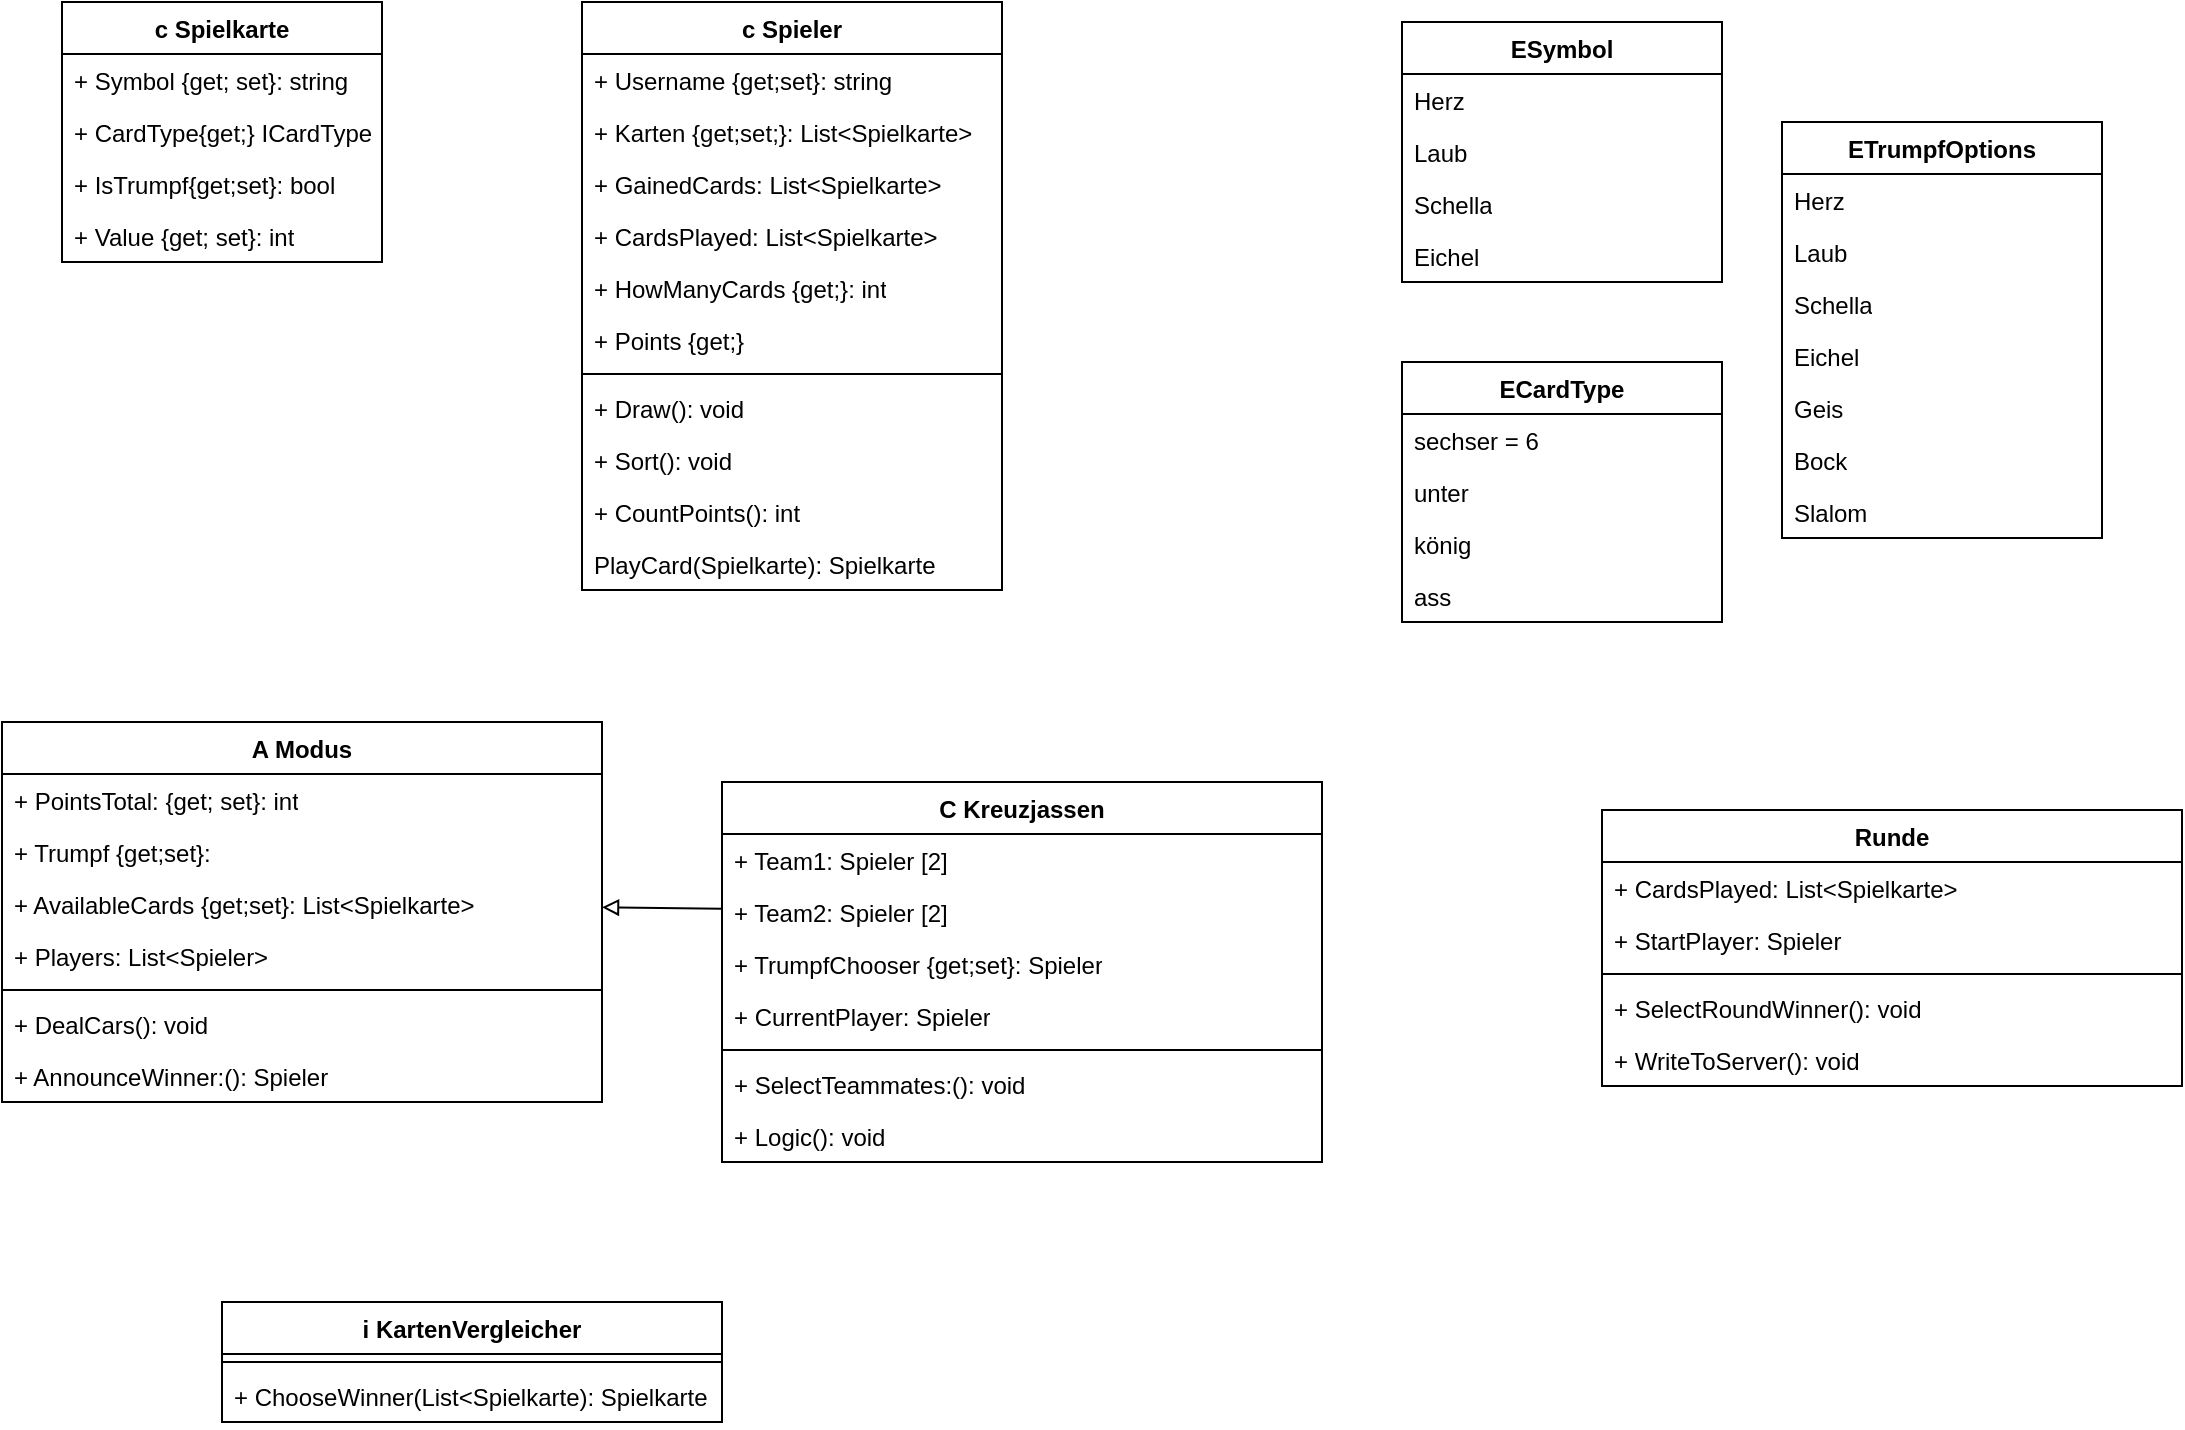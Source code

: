 <mxfile version="26.3.0">
  <diagram name="Seite-1" id="KdFtbL0tQrdP0kuD6Jm-">
    <mxGraphModel dx="1554" dy="815" grid="1" gridSize="10" guides="1" tooltips="1" connect="1" arrows="1" fold="1" page="1" pageScale="1" pageWidth="827" pageHeight="1169" math="0" shadow="0">
      <root>
        <mxCell id="0" />
        <mxCell id="1" parent="0" />
        <mxCell id="xB_lOl2x6gnZYD3-A-e6-1" value="c Spielkarte" style="swimlane;fontStyle=1;align=center;verticalAlign=top;childLayout=stackLayout;horizontal=1;startSize=26;horizontalStack=0;resizeParent=1;resizeParentMax=0;resizeLast=0;collapsible=1;marginBottom=0;whiteSpace=wrap;html=1;" parent="1" vertex="1">
          <mxGeometry x="70" y="70" width="160" height="130" as="geometry" />
        </mxCell>
        <mxCell id="xB_lOl2x6gnZYD3-A-e6-2" value="+ Symbol {get; set}: string" style="text;strokeColor=none;fillColor=none;align=left;verticalAlign=top;spacingLeft=4;spacingRight=4;overflow=hidden;rotatable=0;points=[[0,0.5],[1,0.5]];portConstraint=eastwest;whiteSpace=wrap;html=1;" parent="xB_lOl2x6gnZYD3-A-e6-1" vertex="1">
          <mxGeometry y="26" width="160" height="26" as="geometry" />
        </mxCell>
        <mxCell id="xB_lOl2x6gnZYD3-A-e6-6" value="+ CardType{get;} ICardType" style="text;strokeColor=none;fillColor=none;align=left;verticalAlign=top;spacingLeft=4;spacingRight=4;overflow=hidden;rotatable=0;points=[[0,0.5],[1,0.5]];portConstraint=eastwest;whiteSpace=wrap;html=1;" parent="xB_lOl2x6gnZYD3-A-e6-1" vertex="1">
          <mxGeometry y="52" width="160" height="26" as="geometry" />
        </mxCell>
        <mxCell id="xB_lOl2x6gnZYD3-A-e6-5" value="+ IsTrumpf{get;set}: bool" style="text;strokeColor=none;fillColor=none;align=left;verticalAlign=top;spacingLeft=4;spacingRight=4;overflow=hidden;rotatable=0;points=[[0,0.5],[1,0.5]];portConstraint=eastwest;whiteSpace=wrap;html=1;" parent="xB_lOl2x6gnZYD3-A-e6-1" vertex="1">
          <mxGeometry y="78" width="160" height="26" as="geometry" />
        </mxCell>
        <mxCell id="xB_lOl2x6gnZYD3-A-e6-7" value="+ Value {get; set}: int" style="text;strokeColor=none;fillColor=none;align=left;verticalAlign=top;spacingLeft=4;spacingRight=4;overflow=hidden;rotatable=0;points=[[0,0.5],[1,0.5]];portConstraint=eastwest;whiteSpace=wrap;html=1;" parent="xB_lOl2x6gnZYD3-A-e6-1" vertex="1">
          <mxGeometry y="104" width="160" height="26" as="geometry" />
        </mxCell>
        <mxCell id="xB_lOl2x6gnZYD3-A-e6-9" value="ECardType" style="swimlane;fontStyle=1;align=center;verticalAlign=top;childLayout=stackLayout;horizontal=1;startSize=26;horizontalStack=0;resizeParent=1;resizeParentMax=0;resizeLast=0;collapsible=1;marginBottom=0;whiteSpace=wrap;html=1;" parent="1" vertex="1">
          <mxGeometry x="740" y="250" width="160" height="130" as="geometry" />
        </mxCell>
        <mxCell id="xB_lOl2x6gnZYD3-A-e6-10" value="sechser = 6" style="text;strokeColor=none;fillColor=none;align=left;verticalAlign=top;spacingLeft=4;spacingRight=4;overflow=hidden;rotatable=0;points=[[0,0.5],[1,0.5]];portConstraint=eastwest;whiteSpace=wrap;html=1;" parent="xB_lOl2x6gnZYD3-A-e6-9" vertex="1">
          <mxGeometry y="26" width="160" height="26" as="geometry" />
        </mxCell>
        <mxCell id="xB_lOl2x6gnZYD3-A-e6-11" value="unter&amp;nbsp;" style="text;strokeColor=none;fillColor=none;align=left;verticalAlign=top;spacingLeft=4;spacingRight=4;overflow=hidden;rotatable=0;points=[[0,0.5],[1,0.5]];portConstraint=eastwest;whiteSpace=wrap;html=1;" parent="xB_lOl2x6gnZYD3-A-e6-9" vertex="1">
          <mxGeometry y="52" width="160" height="26" as="geometry" />
        </mxCell>
        <mxCell id="xB_lOl2x6gnZYD3-A-e6-12" value="könig" style="text;strokeColor=none;fillColor=none;align=left;verticalAlign=top;spacingLeft=4;spacingRight=4;overflow=hidden;rotatable=0;points=[[0,0.5],[1,0.5]];portConstraint=eastwest;whiteSpace=wrap;html=1;" parent="xB_lOl2x6gnZYD3-A-e6-9" vertex="1">
          <mxGeometry y="78" width="160" height="26" as="geometry" />
        </mxCell>
        <mxCell id="xB_lOl2x6gnZYD3-A-e6-13" value="ass" style="text;strokeColor=none;fillColor=none;align=left;verticalAlign=top;spacingLeft=4;spacingRight=4;overflow=hidden;rotatable=0;points=[[0,0.5],[1,0.5]];portConstraint=eastwest;whiteSpace=wrap;html=1;" parent="xB_lOl2x6gnZYD3-A-e6-9" vertex="1">
          <mxGeometry y="104" width="160" height="26" as="geometry" />
        </mxCell>
        <mxCell id="xB_lOl2x6gnZYD3-A-e6-17" value="c Spieler" style="swimlane;fontStyle=1;align=center;verticalAlign=top;childLayout=stackLayout;horizontal=1;startSize=26;horizontalStack=0;resizeParent=1;resizeParentMax=0;resizeLast=0;collapsible=1;marginBottom=0;whiteSpace=wrap;html=1;" parent="1" vertex="1">
          <mxGeometry x="330" y="70" width="210" height="294" as="geometry" />
        </mxCell>
        <mxCell id="xB_lOl2x6gnZYD3-A-e6-18" value="+ Username {get;set}: string" style="text;strokeColor=none;fillColor=none;align=left;verticalAlign=top;spacingLeft=4;spacingRight=4;overflow=hidden;rotatable=0;points=[[0,0.5],[1,0.5]];portConstraint=eastwest;whiteSpace=wrap;html=1;" parent="xB_lOl2x6gnZYD3-A-e6-17" vertex="1">
          <mxGeometry y="26" width="210" height="26" as="geometry" />
        </mxCell>
        <mxCell id="xB_lOl2x6gnZYD3-A-e6-19" value="+ Karten {get;set;}: List&amp;lt;Spielkarte&amp;gt;" style="text;strokeColor=none;fillColor=none;align=left;verticalAlign=top;spacingLeft=4;spacingRight=4;overflow=hidden;rotatable=0;points=[[0,0.5],[1,0.5]];portConstraint=eastwest;whiteSpace=wrap;html=1;" parent="xB_lOl2x6gnZYD3-A-e6-17" vertex="1">
          <mxGeometry y="52" width="210" height="26" as="geometry" />
        </mxCell>
        <mxCell id="xB_lOl2x6gnZYD3-A-e6-20" value="+ GainedCards: List&amp;lt;Spielkarte&amp;gt;" style="text;strokeColor=none;fillColor=none;align=left;verticalAlign=top;spacingLeft=4;spacingRight=4;overflow=hidden;rotatable=0;points=[[0,0.5],[1,0.5]];portConstraint=eastwest;whiteSpace=wrap;html=1;" parent="xB_lOl2x6gnZYD3-A-e6-17" vertex="1">
          <mxGeometry y="78" width="210" height="26" as="geometry" />
        </mxCell>
        <mxCell id="5-Kgagjg5fXvTq9gSlyS-2" value="+ CardsPlayed: List&amp;lt;Spielkarte&amp;gt;" style="text;strokeColor=none;fillColor=none;align=left;verticalAlign=top;spacingLeft=4;spacingRight=4;overflow=hidden;rotatable=0;points=[[0,0.5],[1,0.5]];portConstraint=eastwest;whiteSpace=wrap;html=1;" parent="xB_lOl2x6gnZYD3-A-e6-17" vertex="1">
          <mxGeometry y="104" width="210" height="26" as="geometry" />
        </mxCell>
        <mxCell id="xB_lOl2x6gnZYD3-A-e6-21" value="+ HowManyCards {get;}: int" style="text;strokeColor=none;fillColor=none;align=left;verticalAlign=top;spacingLeft=4;spacingRight=4;overflow=hidden;rotatable=0;points=[[0,0.5],[1,0.5]];portConstraint=eastwest;whiteSpace=wrap;html=1;" parent="xB_lOl2x6gnZYD3-A-e6-17" vertex="1">
          <mxGeometry y="130" width="210" height="26" as="geometry" />
        </mxCell>
        <mxCell id="xB_lOl2x6gnZYD3-A-e6-22" value="+ Points {get;}" style="text;strokeColor=none;fillColor=none;align=left;verticalAlign=top;spacingLeft=4;spacingRight=4;overflow=hidden;rotatable=0;points=[[0,0.5],[1,0.5]];portConstraint=eastwest;whiteSpace=wrap;html=1;" parent="xB_lOl2x6gnZYD3-A-e6-17" vertex="1">
          <mxGeometry y="156" width="210" height="26" as="geometry" />
        </mxCell>
        <mxCell id="xB_lOl2x6gnZYD3-A-e6-23" value="" style="line;strokeWidth=1;fillColor=none;align=left;verticalAlign=middle;spacingTop=-1;spacingLeft=3;spacingRight=3;rotatable=0;labelPosition=right;points=[];portConstraint=eastwest;strokeColor=inherit;" parent="xB_lOl2x6gnZYD3-A-e6-17" vertex="1">
          <mxGeometry y="182" width="210" height="8" as="geometry" />
        </mxCell>
        <mxCell id="xB_lOl2x6gnZYD3-A-e6-24" value="+ Draw(): void" style="text;strokeColor=none;fillColor=none;align=left;verticalAlign=top;spacingLeft=4;spacingRight=4;overflow=hidden;rotatable=0;points=[[0,0.5],[1,0.5]];portConstraint=eastwest;whiteSpace=wrap;html=1;" parent="xB_lOl2x6gnZYD3-A-e6-17" vertex="1">
          <mxGeometry y="190" width="210" height="26" as="geometry" />
        </mxCell>
        <mxCell id="rwgQ9wW-cowxynaKzohx-1" value="+ Sort(): void" style="text;strokeColor=none;fillColor=none;align=left;verticalAlign=top;spacingLeft=4;spacingRight=4;overflow=hidden;rotatable=0;points=[[0,0.5],[1,0.5]];portConstraint=eastwest;whiteSpace=wrap;html=1;" parent="xB_lOl2x6gnZYD3-A-e6-17" vertex="1">
          <mxGeometry y="216" width="210" height="26" as="geometry" />
        </mxCell>
        <mxCell id="3moNHpjca3D5VkXylJT--1" value="+ CountPoints(): int" style="text;strokeColor=none;fillColor=none;align=left;verticalAlign=top;spacingLeft=4;spacingRight=4;overflow=hidden;rotatable=0;points=[[0,0.5],[1,0.5]];portConstraint=eastwest;whiteSpace=wrap;html=1;" parent="xB_lOl2x6gnZYD3-A-e6-17" vertex="1">
          <mxGeometry y="242" width="210" height="26" as="geometry" />
        </mxCell>
        <mxCell id="rwgQ9wW-cowxynaKzohx-2" value="PlayCard(Spielkarte): Spielkarte" style="text;strokeColor=none;fillColor=none;align=left;verticalAlign=top;spacingLeft=4;spacingRight=4;overflow=hidden;rotatable=0;points=[[0,0.5],[1,0.5]];portConstraint=eastwest;whiteSpace=wrap;html=1;" parent="xB_lOl2x6gnZYD3-A-e6-17" vertex="1">
          <mxGeometry y="268" width="210" height="26" as="geometry" />
        </mxCell>
        <mxCell id="xB_lOl2x6gnZYD3-A-e6-25" value="ESymbol" style="swimlane;fontStyle=1;align=center;verticalAlign=top;childLayout=stackLayout;horizontal=1;startSize=26;horizontalStack=0;resizeParent=1;resizeParentMax=0;resizeLast=0;collapsible=1;marginBottom=0;whiteSpace=wrap;html=1;" parent="1" vertex="1">
          <mxGeometry x="740" y="80" width="160" height="130" as="geometry" />
        </mxCell>
        <mxCell id="xB_lOl2x6gnZYD3-A-e6-26" value="Herz" style="text;strokeColor=none;fillColor=none;align=left;verticalAlign=top;spacingLeft=4;spacingRight=4;overflow=hidden;rotatable=0;points=[[0,0.5],[1,0.5]];portConstraint=eastwest;whiteSpace=wrap;html=1;" parent="xB_lOl2x6gnZYD3-A-e6-25" vertex="1">
          <mxGeometry y="26" width="160" height="26" as="geometry" />
        </mxCell>
        <mxCell id="xB_lOl2x6gnZYD3-A-e6-27" value="Laub" style="text;strokeColor=none;fillColor=none;align=left;verticalAlign=top;spacingLeft=4;spacingRight=4;overflow=hidden;rotatable=0;points=[[0,0.5],[1,0.5]];portConstraint=eastwest;whiteSpace=wrap;html=1;" parent="xB_lOl2x6gnZYD3-A-e6-25" vertex="1">
          <mxGeometry y="52" width="160" height="26" as="geometry" />
        </mxCell>
        <mxCell id="xB_lOl2x6gnZYD3-A-e6-28" value="Schella" style="text;strokeColor=none;fillColor=none;align=left;verticalAlign=top;spacingLeft=4;spacingRight=4;overflow=hidden;rotatable=0;points=[[0,0.5],[1,0.5]];portConstraint=eastwest;whiteSpace=wrap;html=1;" parent="xB_lOl2x6gnZYD3-A-e6-25" vertex="1">
          <mxGeometry y="78" width="160" height="26" as="geometry" />
        </mxCell>
        <mxCell id="xB_lOl2x6gnZYD3-A-e6-29" value="Eichel" style="text;strokeColor=none;fillColor=none;align=left;verticalAlign=top;spacingLeft=4;spacingRight=4;overflow=hidden;rotatable=0;points=[[0,0.5],[1,0.5]];portConstraint=eastwest;whiteSpace=wrap;html=1;" parent="xB_lOl2x6gnZYD3-A-e6-25" vertex="1">
          <mxGeometry y="104" width="160" height="26" as="geometry" />
        </mxCell>
        <mxCell id="rwgQ9wW-cowxynaKzohx-3" value="A Modus" style="swimlane;fontStyle=1;align=center;verticalAlign=top;childLayout=stackLayout;horizontal=1;startSize=26;horizontalStack=0;resizeParent=1;resizeParentMax=0;resizeLast=0;collapsible=1;marginBottom=0;whiteSpace=wrap;html=1;" parent="1" vertex="1">
          <mxGeometry x="40" y="430" width="300" height="190" as="geometry" />
        </mxCell>
        <mxCell id="rwgQ9wW-cowxynaKzohx-4" value="+ PointsTotal: {get; set}: int" style="text;strokeColor=none;fillColor=none;align=left;verticalAlign=top;spacingLeft=4;spacingRight=4;overflow=hidden;rotatable=0;points=[[0,0.5],[1,0.5]];portConstraint=eastwest;whiteSpace=wrap;html=1;" parent="rwgQ9wW-cowxynaKzohx-3" vertex="1">
          <mxGeometry y="26" width="300" height="26" as="geometry" />
        </mxCell>
        <mxCell id="rwgQ9wW-cowxynaKzohx-9" value="+ Trumpf {get;set}:" style="text;strokeColor=none;fillColor=none;align=left;verticalAlign=top;spacingLeft=4;spacingRight=4;overflow=hidden;rotatable=0;points=[[0,0.5],[1,0.5]];portConstraint=eastwest;whiteSpace=wrap;html=1;" parent="rwgQ9wW-cowxynaKzohx-3" vertex="1">
          <mxGeometry y="52" width="300" height="26" as="geometry" />
        </mxCell>
        <mxCell id="rwgQ9wW-cowxynaKzohx-8" value="+ AvailableCards {get;set}: List&amp;lt;Spielkarte&amp;gt;" style="text;strokeColor=none;fillColor=none;align=left;verticalAlign=top;spacingLeft=4;spacingRight=4;overflow=hidden;rotatable=0;points=[[0,0.5],[1,0.5]];portConstraint=eastwest;whiteSpace=wrap;html=1;" parent="rwgQ9wW-cowxynaKzohx-3" vertex="1">
          <mxGeometry y="78" width="300" height="26" as="geometry" />
        </mxCell>
        <mxCell id="rwgQ9wW-cowxynaKzohx-7" value="+ Players: List&amp;lt;Spieler&amp;gt;" style="text;strokeColor=none;fillColor=none;align=left;verticalAlign=top;spacingLeft=4;spacingRight=4;overflow=hidden;rotatable=0;points=[[0,0.5],[1,0.5]];portConstraint=eastwest;whiteSpace=wrap;html=1;" parent="rwgQ9wW-cowxynaKzohx-3" vertex="1">
          <mxGeometry y="104" width="300" height="26" as="geometry" />
        </mxCell>
        <mxCell id="rwgQ9wW-cowxynaKzohx-5" value="" style="line;strokeWidth=1;fillColor=none;align=left;verticalAlign=middle;spacingTop=-1;spacingLeft=3;spacingRight=3;rotatable=0;labelPosition=right;points=[];portConstraint=eastwest;strokeColor=inherit;" parent="rwgQ9wW-cowxynaKzohx-3" vertex="1">
          <mxGeometry y="130" width="300" height="8" as="geometry" />
        </mxCell>
        <mxCell id="rwgQ9wW-cowxynaKzohx-6" value="+ DealCars(): void" style="text;strokeColor=none;fillColor=none;align=left;verticalAlign=top;spacingLeft=4;spacingRight=4;overflow=hidden;rotatable=0;points=[[0,0.5],[1,0.5]];portConstraint=eastwest;whiteSpace=wrap;html=1;" parent="rwgQ9wW-cowxynaKzohx-3" vertex="1">
          <mxGeometry y="138" width="300" height="26" as="geometry" />
        </mxCell>
        <mxCell id="rwgQ9wW-cowxynaKzohx-11" value="+ AnnounceWinner:(): Spieler" style="text;strokeColor=none;fillColor=none;align=left;verticalAlign=top;spacingLeft=4;spacingRight=4;overflow=hidden;rotatable=0;points=[[0,0.5],[1,0.5]];portConstraint=eastwest;whiteSpace=wrap;html=1;" parent="rwgQ9wW-cowxynaKzohx-3" vertex="1">
          <mxGeometry y="164" width="300" height="26" as="geometry" />
        </mxCell>
        <mxCell id="rwgQ9wW-cowxynaKzohx-13" value="ETrumpfOptions" style="swimlane;fontStyle=1;align=center;verticalAlign=top;childLayout=stackLayout;horizontal=1;startSize=26;horizontalStack=0;resizeParent=1;resizeParentMax=0;resizeLast=0;collapsible=1;marginBottom=0;whiteSpace=wrap;html=1;" parent="1" vertex="1">
          <mxGeometry x="930" y="130" width="160" height="208" as="geometry" />
        </mxCell>
        <mxCell id="rwgQ9wW-cowxynaKzohx-14" value="Herz" style="text;strokeColor=none;fillColor=none;align=left;verticalAlign=top;spacingLeft=4;spacingRight=4;overflow=hidden;rotatable=0;points=[[0,0.5],[1,0.5]];portConstraint=eastwest;whiteSpace=wrap;html=1;" parent="rwgQ9wW-cowxynaKzohx-13" vertex="1">
          <mxGeometry y="26" width="160" height="26" as="geometry" />
        </mxCell>
        <mxCell id="rwgQ9wW-cowxynaKzohx-15" value="Laub" style="text;strokeColor=none;fillColor=none;align=left;verticalAlign=top;spacingLeft=4;spacingRight=4;overflow=hidden;rotatable=0;points=[[0,0.5],[1,0.5]];portConstraint=eastwest;whiteSpace=wrap;html=1;" parent="rwgQ9wW-cowxynaKzohx-13" vertex="1">
          <mxGeometry y="52" width="160" height="26" as="geometry" />
        </mxCell>
        <mxCell id="rwgQ9wW-cowxynaKzohx-16" value="Schella" style="text;strokeColor=none;fillColor=none;align=left;verticalAlign=top;spacingLeft=4;spacingRight=4;overflow=hidden;rotatable=0;points=[[0,0.5],[1,0.5]];portConstraint=eastwest;whiteSpace=wrap;html=1;" parent="rwgQ9wW-cowxynaKzohx-13" vertex="1">
          <mxGeometry y="78" width="160" height="26" as="geometry" />
        </mxCell>
        <mxCell id="rwgQ9wW-cowxynaKzohx-17" value="Eichel" style="text;strokeColor=none;fillColor=none;align=left;verticalAlign=top;spacingLeft=4;spacingRight=4;overflow=hidden;rotatable=0;points=[[0,0.5],[1,0.5]];portConstraint=eastwest;whiteSpace=wrap;html=1;" parent="rwgQ9wW-cowxynaKzohx-13" vertex="1">
          <mxGeometry y="104" width="160" height="26" as="geometry" />
        </mxCell>
        <mxCell id="rwgQ9wW-cowxynaKzohx-19" value="Geis" style="text;strokeColor=none;fillColor=none;align=left;verticalAlign=top;spacingLeft=4;spacingRight=4;overflow=hidden;rotatable=0;points=[[0,0.5],[1,0.5]];portConstraint=eastwest;whiteSpace=wrap;html=1;" parent="rwgQ9wW-cowxynaKzohx-13" vertex="1">
          <mxGeometry y="130" width="160" height="26" as="geometry" />
        </mxCell>
        <mxCell id="rwgQ9wW-cowxynaKzohx-18" value="Bock" style="text;strokeColor=none;fillColor=none;align=left;verticalAlign=top;spacingLeft=4;spacingRight=4;overflow=hidden;rotatable=0;points=[[0,0.5],[1,0.5]];portConstraint=eastwest;whiteSpace=wrap;html=1;" parent="rwgQ9wW-cowxynaKzohx-13" vertex="1">
          <mxGeometry y="156" width="160" height="26" as="geometry" />
        </mxCell>
        <mxCell id="rwgQ9wW-cowxynaKzohx-20" value="Slalom" style="text;strokeColor=none;fillColor=none;align=left;verticalAlign=top;spacingLeft=4;spacingRight=4;overflow=hidden;rotatable=0;points=[[0,0.5],[1,0.5]];portConstraint=eastwest;whiteSpace=wrap;html=1;" parent="rwgQ9wW-cowxynaKzohx-13" vertex="1">
          <mxGeometry y="182" width="160" height="26" as="geometry" />
        </mxCell>
        <mxCell id="rwgQ9wW-cowxynaKzohx-21" value="C Kreuzjassen" style="swimlane;fontStyle=1;align=center;verticalAlign=top;childLayout=stackLayout;horizontal=1;startSize=26;horizontalStack=0;resizeParent=1;resizeParentMax=0;resizeLast=0;collapsible=1;marginBottom=0;whiteSpace=wrap;html=1;" parent="1" vertex="1">
          <mxGeometry x="400" y="460" width="300" height="190" as="geometry" />
        </mxCell>
        <mxCell id="rwgQ9wW-cowxynaKzohx-22" value="+ Team1: Spieler [2]" style="text;strokeColor=none;fillColor=none;align=left;verticalAlign=top;spacingLeft=4;spacingRight=4;overflow=hidden;rotatable=0;points=[[0,0.5],[1,0.5]];portConstraint=eastwest;whiteSpace=wrap;html=1;" parent="rwgQ9wW-cowxynaKzohx-21" vertex="1">
          <mxGeometry y="26" width="300" height="26" as="geometry" />
        </mxCell>
        <mxCell id="rwgQ9wW-cowxynaKzohx-23" value="+ Team2: Spieler [2]" style="text;strokeColor=none;fillColor=none;align=left;verticalAlign=top;spacingLeft=4;spacingRight=4;overflow=hidden;rotatable=0;points=[[0,0.5],[1,0.5]];portConstraint=eastwest;whiteSpace=wrap;html=1;" parent="rwgQ9wW-cowxynaKzohx-21" vertex="1">
          <mxGeometry y="52" width="300" height="26" as="geometry" />
        </mxCell>
        <mxCell id="rwgQ9wW-cowxynaKzohx-24" value="+ TrumpfChooser {get;set}: Spieler" style="text;strokeColor=none;fillColor=none;align=left;verticalAlign=top;spacingLeft=4;spacingRight=4;overflow=hidden;rotatable=0;points=[[0,0.5],[1,0.5]];portConstraint=eastwest;whiteSpace=wrap;html=1;" parent="rwgQ9wW-cowxynaKzohx-21" vertex="1">
          <mxGeometry y="78" width="300" height="26" as="geometry" />
        </mxCell>
        <mxCell id="5-Kgagjg5fXvTq9gSlyS-3" value="+ CurrentPlayer: Spieler" style="text;strokeColor=none;fillColor=none;align=left;verticalAlign=top;spacingLeft=4;spacingRight=4;overflow=hidden;rotatable=0;points=[[0,0.5],[1,0.5]];portConstraint=eastwest;whiteSpace=wrap;html=1;" parent="rwgQ9wW-cowxynaKzohx-21" vertex="1">
          <mxGeometry y="104" width="300" height="26" as="geometry" />
        </mxCell>
        <mxCell id="rwgQ9wW-cowxynaKzohx-26" value="" style="line;strokeWidth=1;fillColor=none;align=left;verticalAlign=middle;spacingTop=-1;spacingLeft=3;spacingRight=3;rotatable=0;labelPosition=right;points=[];portConstraint=eastwest;strokeColor=inherit;" parent="rwgQ9wW-cowxynaKzohx-21" vertex="1">
          <mxGeometry y="130" width="300" height="8" as="geometry" />
        </mxCell>
        <mxCell id="rwgQ9wW-cowxynaKzohx-29" value="+ SelectTeammates:(): void" style="text;strokeColor=none;fillColor=none;align=left;verticalAlign=top;spacingLeft=4;spacingRight=4;overflow=hidden;rotatable=0;points=[[0,0.5],[1,0.5]];portConstraint=eastwest;whiteSpace=wrap;html=1;" parent="rwgQ9wW-cowxynaKzohx-21" vertex="1">
          <mxGeometry y="138" width="300" height="26" as="geometry" />
        </mxCell>
        <mxCell id="5-Kgagjg5fXvTq9gSlyS-1" value="+ Logic(): void" style="text;strokeColor=none;fillColor=none;align=left;verticalAlign=top;spacingLeft=4;spacingRight=4;overflow=hidden;rotatable=0;points=[[0,0.5],[1,0.5]];portConstraint=eastwest;whiteSpace=wrap;html=1;" parent="rwgQ9wW-cowxynaKzohx-21" vertex="1">
          <mxGeometry y="164" width="300" height="26" as="geometry" />
        </mxCell>
        <mxCell id="rwgQ9wW-cowxynaKzohx-31" value="" style="endArrow=block;html=1;rounded=0;endFill=0;" parent="1" source="rwgQ9wW-cowxynaKzohx-23" target="rwgQ9wW-cowxynaKzohx-8" edge="1">
          <mxGeometry width="50" height="50" relative="1" as="geometry">
            <mxPoint x="500" y="740" as="sourcePoint" />
            <mxPoint x="550" y="690" as="targetPoint" />
          </mxGeometry>
        </mxCell>
        <mxCell id="5-Kgagjg5fXvTq9gSlyS-4" value="Runde" style="swimlane;fontStyle=1;align=center;verticalAlign=top;childLayout=stackLayout;horizontal=1;startSize=26;horizontalStack=0;resizeParent=1;resizeParentMax=0;resizeLast=0;collapsible=1;marginBottom=0;whiteSpace=wrap;html=1;" parent="1" vertex="1">
          <mxGeometry x="840" y="474" width="290" height="138" as="geometry" />
        </mxCell>
        <mxCell id="5-Kgagjg5fXvTq9gSlyS-5" value="+ CardsPlayed: List&amp;lt;Spielkarte&amp;gt;" style="text;strokeColor=none;fillColor=none;align=left;verticalAlign=top;spacingLeft=4;spacingRight=4;overflow=hidden;rotatable=0;points=[[0,0.5],[1,0.5]];portConstraint=eastwest;whiteSpace=wrap;html=1;" parent="5-Kgagjg5fXvTq9gSlyS-4" vertex="1">
          <mxGeometry y="26" width="290" height="26" as="geometry" />
        </mxCell>
        <mxCell id="5-Kgagjg5fXvTq9gSlyS-9" value="+ StartPlayer: Spieler" style="text;strokeColor=none;fillColor=none;align=left;verticalAlign=top;spacingLeft=4;spacingRight=4;overflow=hidden;rotatable=0;points=[[0,0.5],[1,0.5]];portConstraint=eastwest;whiteSpace=wrap;html=1;" parent="5-Kgagjg5fXvTq9gSlyS-4" vertex="1">
          <mxGeometry y="52" width="290" height="26" as="geometry" />
        </mxCell>
        <mxCell id="5-Kgagjg5fXvTq9gSlyS-6" value="" style="line;strokeWidth=1;fillColor=none;align=left;verticalAlign=middle;spacingTop=-1;spacingLeft=3;spacingRight=3;rotatable=0;labelPosition=right;points=[];portConstraint=eastwest;strokeColor=inherit;" parent="5-Kgagjg5fXvTq9gSlyS-4" vertex="1">
          <mxGeometry y="78" width="290" height="8" as="geometry" />
        </mxCell>
        <mxCell id="5-Kgagjg5fXvTq9gSlyS-7" value="+ SelectRoundWinner(): void" style="text;strokeColor=none;fillColor=none;align=left;verticalAlign=top;spacingLeft=4;spacingRight=4;overflow=hidden;rotatable=0;points=[[0,0.5],[1,0.5]];portConstraint=eastwest;whiteSpace=wrap;html=1;" parent="5-Kgagjg5fXvTq9gSlyS-4" vertex="1">
          <mxGeometry y="86" width="290" height="26" as="geometry" />
        </mxCell>
        <mxCell id="5-Kgagjg5fXvTq9gSlyS-10" value="+ WriteToServer(): void" style="text;strokeColor=none;fillColor=none;align=left;verticalAlign=top;spacingLeft=4;spacingRight=4;overflow=hidden;rotatable=0;points=[[0,0.5],[1,0.5]];portConstraint=eastwest;whiteSpace=wrap;html=1;" parent="5-Kgagjg5fXvTq9gSlyS-4" vertex="1">
          <mxGeometry y="112" width="290" height="26" as="geometry" />
        </mxCell>
        <mxCell id="l2aJ527e4hBFtIa-7AVF-1" value="i KartenVergleicher" style="swimlane;fontStyle=1;align=center;verticalAlign=top;childLayout=stackLayout;horizontal=1;startSize=26;horizontalStack=0;resizeParent=1;resizeParentMax=0;resizeLast=0;collapsible=1;marginBottom=0;whiteSpace=wrap;html=1;" parent="1" vertex="1">
          <mxGeometry x="150" y="720" width="250" height="60" as="geometry" />
        </mxCell>
        <mxCell id="l2aJ527e4hBFtIa-7AVF-3" value="" style="line;strokeWidth=1;fillColor=none;align=left;verticalAlign=middle;spacingTop=-1;spacingLeft=3;spacingRight=3;rotatable=0;labelPosition=right;points=[];portConstraint=eastwest;strokeColor=inherit;" parent="l2aJ527e4hBFtIa-7AVF-1" vertex="1">
          <mxGeometry y="26" width="250" height="8" as="geometry" />
        </mxCell>
        <mxCell id="l2aJ527e4hBFtIa-7AVF-4" value="+ ChooseWinner(List&amp;lt;Spielkarte): Spielkarte" style="text;strokeColor=none;fillColor=none;align=left;verticalAlign=top;spacingLeft=4;spacingRight=4;overflow=hidden;rotatable=0;points=[[0,0.5],[1,0.5]];portConstraint=eastwest;whiteSpace=wrap;html=1;" parent="l2aJ527e4hBFtIa-7AVF-1" vertex="1">
          <mxGeometry y="34" width="250" height="26" as="geometry" />
        </mxCell>
      </root>
    </mxGraphModel>
  </diagram>
</mxfile>
